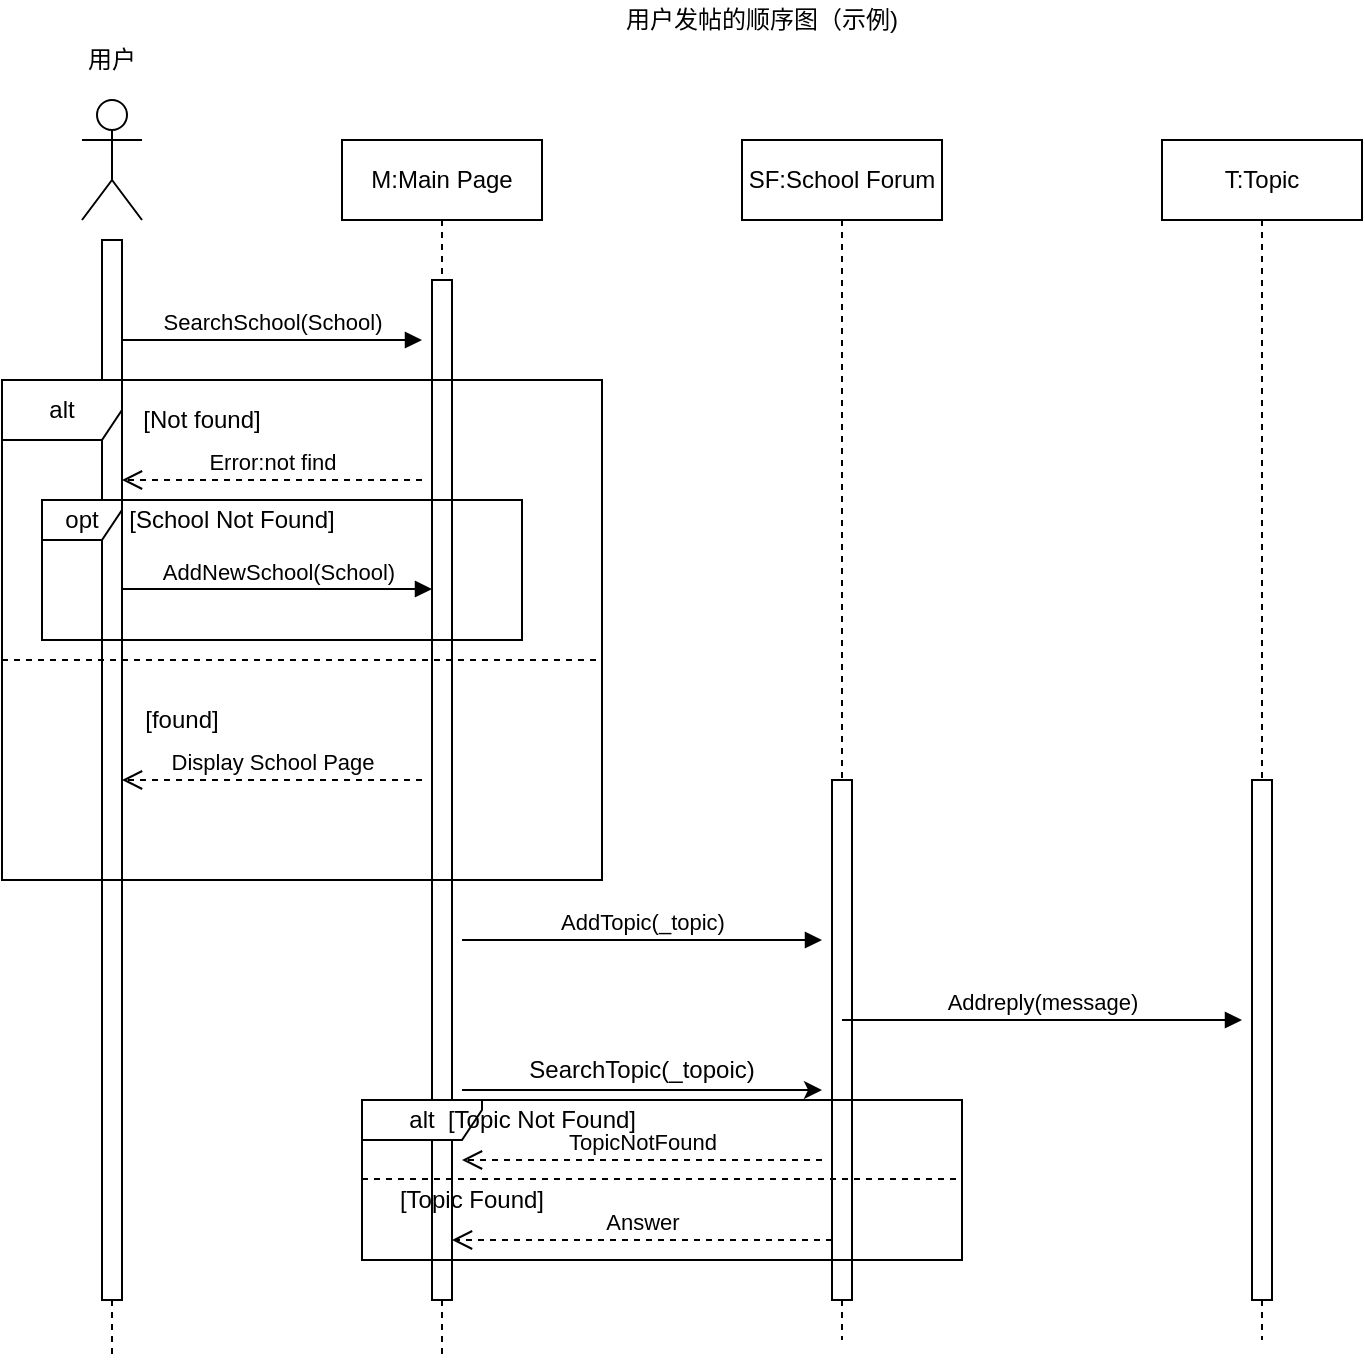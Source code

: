 <mxfile version="14.5.1" type="device"><diagram id="d8EjIIaGWkUQDKsPXzsD" name="第 1 页"><mxGraphModel dx="782" dy="497" grid="1" gridSize="10" guides="1" tooltips="1" connect="1" arrows="1" fold="1" page="1" pageScale="1" pageWidth="1654" pageHeight="1169" math="0" shadow="0"><root><mxCell id="0"/><mxCell id="1" parent="0"/><mxCell id="q8tjCgbpV-x9b57kYjbH-1" value="" style="shape=umlActor;verticalLabelPosition=bottom;verticalAlign=top;html=1;outlineConnect=0;" parent="1" vertex="1"><mxGeometry x="110" y="90" width="30" height="60" as="geometry"/></mxCell><mxCell id="q8tjCgbpV-x9b57kYjbH-2" value="" style="endArrow=none;dashed=1;html=1;" parent="1" source="q8tjCgbpV-x9b57kYjbH-3" edge="1"><mxGeometry width="50" height="50" relative="1" as="geometry"><mxPoint x="124.5" y="160" as="sourcePoint"/><mxPoint x="125" y="720" as="targetPoint"/></mxGeometry></mxCell><mxCell id="q8tjCgbpV-x9b57kYjbH-3" value="" style="html=1;points=[];perimeter=orthogonalPerimeter;" parent="1" vertex="1"><mxGeometry x="120" y="160" width="10" height="530" as="geometry"/></mxCell><mxCell id="q8tjCgbpV-x9b57kYjbH-4" value="" style="endArrow=none;dashed=1;html=1;" parent="1" target="q8tjCgbpV-x9b57kYjbH-3" edge="1"><mxGeometry width="50" height="50" relative="1" as="geometry"><mxPoint x="124.5" y="160" as="sourcePoint"/><mxPoint x="125" y="540" as="targetPoint"/></mxGeometry></mxCell><mxCell id="q8tjCgbpV-x9b57kYjbH-5" value="用户" style="text;html=1;strokeColor=none;fillColor=none;align=center;verticalAlign=middle;whiteSpace=wrap;rounded=0;" parent="1" vertex="1"><mxGeometry x="105" y="60" width="40" height="20" as="geometry"/></mxCell><mxCell id="q8tjCgbpV-x9b57kYjbH-6" value="M:Main Page" style="shape=umlLifeline;perimeter=lifelinePerimeter;whiteSpace=wrap;html=1;container=1;collapsible=0;recursiveResize=0;outlineConnect=0;" parent="1" vertex="1"><mxGeometry x="240" y="110" width="100" height="610" as="geometry"/></mxCell><mxCell id="q8tjCgbpV-x9b57kYjbH-7" value="" style="html=1;points=[];perimeter=orthogonalPerimeter;" parent="q8tjCgbpV-x9b57kYjbH-6" vertex="1"><mxGeometry x="45" y="70" width="10" height="510" as="geometry"/></mxCell><mxCell id="q8tjCgbpV-x9b57kYjbH-8" value="SearchSchool(School)" style="html=1;verticalAlign=bottom;endArrow=block;" parent="1" edge="1"><mxGeometry width="80" relative="1" as="geometry"><mxPoint x="130" y="210" as="sourcePoint"/><mxPoint x="280" y="210" as="targetPoint"/></mxGeometry></mxCell><mxCell id="q8tjCgbpV-x9b57kYjbH-9" value="alt" style="shape=umlFrame;whiteSpace=wrap;html=1;" parent="1" vertex="1"><mxGeometry x="70" y="230" width="300" height="250" as="geometry"/></mxCell><mxCell id="q8tjCgbpV-x9b57kYjbH-10" value="" style="endArrow=none;dashed=1;html=1;" parent="1" edge="1"><mxGeometry width="50" height="50" relative="1" as="geometry"><mxPoint x="70" y="370" as="sourcePoint"/><mxPoint x="370" y="370" as="targetPoint"/></mxGeometry></mxCell><mxCell id="q8tjCgbpV-x9b57kYjbH-11" value="Error:not find" style="html=1;verticalAlign=bottom;endArrow=open;dashed=1;endSize=8;" parent="1" edge="1"><mxGeometry relative="1" as="geometry"><mxPoint x="280" y="280" as="sourcePoint"/><mxPoint x="130" y="280" as="targetPoint"/></mxGeometry></mxCell><mxCell id="q8tjCgbpV-x9b57kYjbH-12" value="[Not found]" style="text;html=1;strokeColor=none;fillColor=none;align=center;verticalAlign=middle;whiteSpace=wrap;rounded=0;" parent="1" vertex="1"><mxGeometry x="120" y="240" width="100" height="20" as="geometry"/></mxCell><mxCell id="q8tjCgbpV-x9b57kYjbH-13" value="Display School Page" style="html=1;verticalAlign=bottom;endArrow=open;dashed=1;endSize=8;" parent="1" edge="1"><mxGeometry relative="1" as="geometry"><mxPoint x="280" y="430" as="sourcePoint"/><mxPoint x="130" y="430" as="targetPoint"/></mxGeometry></mxCell><mxCell id="q8tjCgbpV-x9b57kYjbH-14" value="[found]" style="text;html=1;strokeColor=none;fillColor=none;align=center;verticalAlign=middle;whiteSpace=wrap;rounded=0;" parent="1" vertex="1"><mxGeometry x="140" y="390" width="40" height="20" as="geometry"/></mxCell><mxCell id="q8tjCgbpV-x9b57kYjbH-15" value="opt" style="shape=umlFrame;whiteSpace=wrap;html=1;width=40;height=20;" parent="1" vertex="1"><mxGeometry x="90" y="290" width="240" height="70" as="geometry"/></mxCell><mxCell id="q8tjCgbpV-x9b57kYjbH-16" value="[School Not Found]" style="text;html=1;strokeColor=none;fillColor=none;align=center;verticalAlign=middle;whiteSpace=wrap;rounded=0;" parent="1" vertex="1"><mxGeometry x="130" y="290" width="110" height="20" as="geometry"/></mxCell><mxCell id="q8tjCgbpV-x9b57kYjbH-17" value="AddNewSchool(School)" style="html=1;verticalAlign=bottom;endArrow=block;" parent="1" edge="1"><mxGeometry width="80" relative="1" as="geometry"><mxPoint x="130" y="334.5" as="sourcePoint"/><mxPoint x="285" y="334.5" as="targetPoint"/></mxGeometry></mxCell><mxCell id="q8tjCgbpV-x9b57kYjbH-20" value="SF:School Forum" style="shape=umlLifeline;perimeter=lifelinePerimeter;whiteSpace=wrap;html=1;container=1;collapsible=0;recursiveResize=0;outlineConnect=0;" parent="1" vertex="1"><mxGeometry x="440" y="110" width="100" height="600" as="geometry"/></mxCell><mxCell id="q8tjCgbpV-x9b57kYjbH-21" value="" style="html=1;points=[];perimeter=orthogonalPerimeter;" parent="q8tjCgbpV-x9b57kYjbH-20" vertex="1"><mxGeometry x="45" y="320" width="10" height="260" as="geometry"/></mxCell><mxCell id="q8tjCgbpV-x9b57kYjbH-22" value="AddTopic(_topic)" style="html=1;verticalAlign=bottom;endArrow=block;" parent="1" edge="1"><mxGeometry width="80" relative="1" as="geometry"><mxPoint x="300" y="510" as="sourcePoint"/><mxPoint x="480" y="510" as="targetPoint"/><Array as="points"><mxPoint x="430" y="510"/><mxPoint x="480" y="510"/></Array></mxGeometry></mxCell><mxCell id="q8tjCgbpV-x9b57kYjbH-23" value="T:Topic" style="shape=umlLifeline;perimeter=lifelinePerimeter;whiteSpace=wrap;html=1;container=1;collapsible=0;recursiveResize=0;outlineConnect=0;" parent="1" vertex="1"><mxGeometry x="650" y="110" width="100" height="600" as="geometry"/></mxCell><mxCell id="q8tjCgbpV-x9b57kYjbH-24" value="" style="html=1;points=[];perimeter=orthogonalPerimeter;" parent="q8tjCgbpV-x9b57kYjbH-23" vertex="1"><mxGeometry x="45" y="320" width="10" height="260" as="geometry"/></mxCell><mxCell id="q8tjCgbpV-x9b57kYjbH-29" value="Addreply(message)" style="html=1;verticalAlign=bottom;endArrow=block;" parent="1" edge="1"><mxGeometry width="80" relative="1" as="geometry"><mxPoint x="490" y="550" as="sourcePoint"/><mxPoint x="690" y="550" as="targetPoint"/></mxGeometry></mxCell><mxCell id="q8tjCgbpV-x9b57kYjbH-30" value="用户发帖的顺序图（示例)" style="text;html=1;strokeColor=none;fillColor=none;align=center;verticalAlign=middle;whiteSpace=wrap;rounded=0;" parent="1" vertex="1"><mxGeometry x="300" y="40" width="300" height="20" as="geometry"/></mxCell><mxCell id="9IeMOet_bsbJkU-V2i4U-2" value="" style="endArrow=classic;html=1;" edge="1" parent="1"><mxGeometry width="50" height="50" relative="1" as="geometry"><mxPoint x="300" y="585" as="sourcePoint"/><mxPoint x="480" y="585" as="targetPoint"/></mxGeometry></mxCell><mxCell id="9IeMOet_bsbJkU-V2i4U-3" value="SearchTopic(_topoic)" style="text;html=1;strokeColor=none;fillColor=none;align=center;verticalAlign=middle;whiteSpace=wrap;rounded=0;" vertex="1" parent="1"><mxGeometry x="370" y="565" width="40" height="20" as="geometry"/></mxCell><mxCell id="9IeMOet_bsbJkU-V2i4U-4" value="alt" style="shape=umlFrame;whiteSpace=wrap;html=1;width=60;height=20;" vertex="1" parent="1"><mxGeometry x="250" y="590" width="300" height="80" as="geometry"/></mxCell><mxCell id="9IeMOet_bsbJkU-V2i4U-5" value="" style="endArrow=none;dashed=1;html=1;" edge="1" parent="1"><mxGeometry width="50" height="50" relative="1" as="geometry"><mxPoint x="250" y="629.5" as="sourcePoint"/><mxPoint x="550" y="629.5" as="targetPoint"/></mxGeometry></mxCell><mxCell id="9IeMOet_bsbJkU-V2i4U-6" value="Answer" style="html=1;verticalAlign=bottom;endArrow=open;dashed=1;endSize=8;" edge="1" parent="1"><mxGeometry relative="1" as="geometry"><mxPoint x="485" y="660" as="sourcePoint"/><mxPoint x="295" y="660" as="targetPoint"/></mxGeometry></mxCell><mxCell id="9IeMOet_bsbJkU-V2i4U-7" value="TopicNotFound" style="html=1;verticalAlign=bottom;endArrow=open;dashed=1;endSize=8;" edge="1" parent="1"><mxGeometry relative="1" as="geometry"><mxPoint x="480" y="620" as="sourcePoint"/><mxPoint x="300" y="620" as="targetPoint"/></mxGeometry></mxCell><mxCell id="9IeMOet_bsbJkU-V2i4U-8" value="[Topic Not Found]" style="text;html=1;strokeColor=none;fillColor=none;align=center;verticalAlign=middle;whiteSpace=wrap;rounded=0;" vertex="1" parent="1"><mxGeometry x="280" y="590" width="120" height="20" as="geometry"/></mxCell><mxCell id="9IeMOet_bsbJkU-V2i4U-9" value="[Topic Found]" style="text;html=1;strokeColor=none;fillColor=none;align=center;verticalAlign=middle;whiteSpace=wrap;rounded=0;" vertex="1" parent="1"><mxGeometry x="250" y="630" width="110" height="20" as="geometry"/></mxCell></root></mxGraphModel></diagram></mxfile>